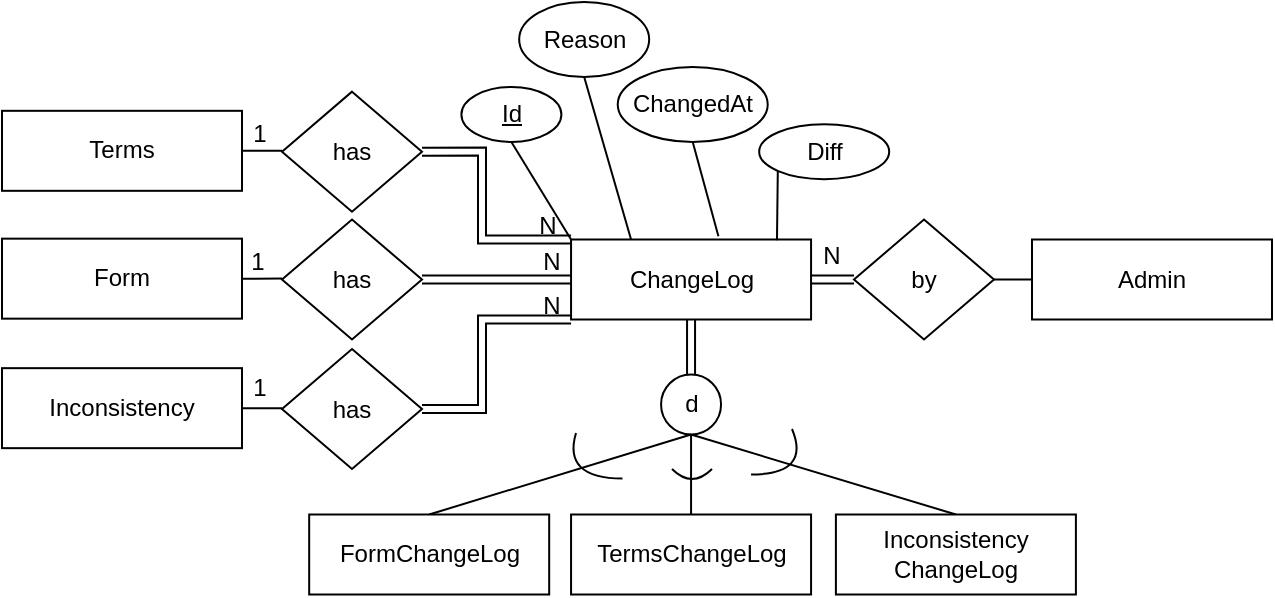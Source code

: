 <mxfile version="24.7.5">
  <diagram name="Page-1" id="GbAZ9pCAOmejJWQMQUB9">
    <mxGraphModel dx="1050" dy="565" grid="1" gridSize="10" guides="1" tooltips="1" connect="1" arrows="1" fold="1" page="1" pageScale="1" pageWidth="827" pageHeight="1169" math="0" shadow="0">
      <root>
        <mxCell id="0" />
        <mxCell id="1" parent="0" />
        <mxCell id="z9wDW5BicYT2UsKiLwsP-1" style="edgeStyle=orthogonalEdgeStyle;rounded=0;orthogonalLoop=1;jettySize=auto;html=1;exitX=1;exitY=0.5;exitDx=0;exitDy=0;entryX=0;entryY=0.5;entryDx=0;entryDy=0;endArrow=none;endFill=0;" edge="1" parent="1" source="z9wDW5BicYT2UsKiLwsP-2" target="z9wDW5BicYT2UsKiLwsP-6">
          <mxGeometry relative="1" as="geometry" />
        </mxCell>
        <mxCell id="z9wDW5BicYT2UsKiLwsP-2" value="Form" style="rounded=0;whiteSpace=wrap;html=1;" vertex="1" parent="1">
          <mxGeometry x="110" y="258.33" width="120" height="40" as="geometry" />
        </mxCell>
        <mxCell id="z9wDW5BicYT2UsKiLwsP-3" style="edgeStyle=orthogonalEdgeStyle;rounded=0;orthogonalLoop=1;jettySize=auto;html=1;exitX=1;exitY=0.5;exitDx=0;exitDy=0;entryX=0;entryY=0.5;entryDx=0;entryDy=0;endArrow=none;endFill=0;" edge="1" parent="1" source="z9wDW5BicYT2UsKiLwsP-4" target="z9wDW5BicYT2UsKiLwsP-32">
          <mxGeometry relative="1" as="geometry" />
        </mxCell>
        <mxCell id="z9wDW5BicYT2UsKiLwsP-4" value="Inconsistency" style="rounded=0;whiteSpace=wrap;html=1;" vertex="1" parent="1">
          <mxGeometry x="110.0" y="323.08" width="120" height="40" as="geometry" />
        </mxCell>
        <mxCell id="z9wDW5BicYT2UsKiLwsP-5" style="edgeStyle=orthogonalEdgeStyle;rounded=0;orthogonalLoop=1;jettySize=auto;html=1;exitX=1;exitY=0.5;exitDx=0;exitDy=0;entryX=0;entryY=0.5;entryDx=0;entryDy=0;endArrow=none;endFill=0;shape=link;" edge="1" parent="1" source="z9wDW5BicYT2UsKiLwsP-6" target="z9wDW5BicYT2UsKiLwsP-12">
          <mxGeometry relative="1" as="geometry">
            <mxPoint x="235" y="-426.5" as="targetPoint" />
            <Array as="points" />
          </mxGeometry>
        </mxCell>
        <mxCell id="z9wDW5BicYT2UsKiLwsP-6" value="has" style="rhombus;whiteSpace=wrap;html=1;" vertex="1" parent="1">
          <mxGeometry x="250" y="248.75" width="70" height="60" as="geometry" />
        </mxCell>
        <mxCell id="z9wDW5BicYT2UsKiLwsP-7" value="1" style="text;html=1;align=center;verticalAlign=middle;whiteSpace=wrap;rounded=0;" vertex="1" parent="1">
          <mxGeometry x="233.0" y="264.91" width="10" height="10.17" as="geometry" />
        </mxCell>
        <mxCell id="z9wDW5BicYT2UsKiLwsP-8" value="N" style="text;html=1;align=center;verticalAlign=middle;whiteSpace=wrap;rounded=0;" vertex="1" parent="1">
          <mxGeometry x="379.7" y="265.33" width="10" height="10.17" as="geometry" />
        </mxCell>
        <mxCell id="z9wDW5BicYT2UsKiLwsP-9" style="rounded=0;orthogonalLoop=1;jettySize=auto;html=1;exitX=0.25;exitY=0;exitDx=0;exitDy=0;entryX=0.5;entryY=1;entryDx=0;entryDy=0;endArrow=none;endFill=0;" edge="1" parent="1" source="z9wDW5BicYT2UsKiLwsP-12" target="z9wDW5BicYT2UsKiLwsP-22">
          <mxGeometry relative="1" as="geometry" />
        </mxCell>
        <mxCell id="z9wDW5BicYT2UsKiLwsP-10" style="rounded=0;orthogonalLoop=1;jettySize=auto;html=1;exitX=0.5;exitY=1;exitDx=0;exitDy=0;entryX=0.5;entryY=0;entryDx=0;entryDy=0;endArrow=none;endFill=0;shape=link;" edge="1" parent="1" source="z9wDW5BicYT2UsKiLwsP-12" target="z9wDW5BicYT2UsKiLwsP-15">
          <mxGeometry relative="1" as="geometry" />
        </mxCell>
        <mxCell id="z9wDW5BicYT2UsKiLwsP-11" style="edgeStyle=orthogonalEdgeStyle;rounded=0;orthogonalLoop=1;jettySize=auto;html=1;exitX=1;exitY=0.5;exitDx=0;exitDy=0;entryX=0;entryY=0.5;entryDx=0;entryDy=0;shape=link;" edge="1" parent="1" source="z9wDW5BicYT2UsKiLwsP-12" target="z9wDW5BicYT2UsKiLwsP-42">
          <mxGeometry relative="1" as="geometry" />
        </mxCell>
        <mxCell id="z9wDW5BicYT2UsKiLwsP-12" value="&lt;div&gt;&lt;span style=&quot;background-color: initial;&quot;&gt;ChangeLog&lt;/span&gt;&lt;br&gt;&lt;/div&gt;" style="rounded=0;whiteSpace=wrap;html=1;" vertex="1" parent="1">
          <mxGeometry x="394.53" y="258.75" width="120" height="40" as="geometry" />
        </mxCell>
        <mxCell id="z9wDW5BicYT2UsKiLwsP-13" style="rounded=0;orthogonalLoop=1;jettySize=auto;html=1;exitX=0.5;exitY=1;exitDx=0;exitDy=0;entryX=0.5;entryY=0;entryDx=0;entryDy=0;endArrow=none;endFill=0;" edge="1" parent="1" source="z9wDW5BicYT2UsKiLwsP-15" target="z9wDW5BicYT2UsKiLwsP-18">
          <mxGeometry relative="1" as="geometry" />
        </mxCell>
        <mxCell id="z9wDW5BicYT2UsKiLwsP-14" style="rounded=0;orthogonalLoop=1;jettySize=auto;html=1;exitX=0.5;exitY=1;exitDx=0;exitDy=0;entryX=0.5;entryY=0;entryDx=0;entryDy=0;endArrow=none;endFill=0;" edge="1" parent="1" source="z9wDW5BicYT2UsKiLwsP-15" target="z9wDW5BicYT2UsKiLwsP-39">
          <mxGeometry relative="1" as="geometry" />
        </mxCell>
        <mxCell id="z9wDW5BicYT2UsKiLwsP-15" value="d" style="ellipse;whiteSpace=wrap;html=1;aspect=fixed;" vertex="1" parent="1">
          <mxGeometry x="439.53" y="326.25" width="30" height="30" as="geometry" />
        </mxCell>
        <mxCell id="z9wDW5BicYT2UsKiLwsP-16" style="rounded=0;orthogonalLoop=1;jettySize=auto;html=1;exitX=0.5;exitY=0;exitDx=0;exitDy=0;entryX=0.5;entryY=1;entryDx=0;entryDy=0;endArrow=none;endFill=0;" edge="1" parent="1" source="z9wDW5BicYT2UsKiLwsP-17" target="z9wDW5BicYT2UsKiLwsP-15">
          <mxGeometry relative="1" as="geometry" />
        </mxCell>
        <mxCell id="z9wDW5BicYT2UsKiLwsP-17" value="FormChangeLog" style="rounded=0;whiteSpace=wrap;html=1;" vertex="1" parent="1">
          <mxGeometry x="263.59" y="396.25" width="120" height="40" as="geometry" />
        </mxCell>
        <mxCell id="z9wDW5BicYT2UsKiLwsP-18" value="TermsChangeLog" style="rounded=0;whiteSpace=wrap;html=1;" vertex="1" parent="1">
          <mxGeometry x="394.53" y="396.25" width="120" height="40" as="geometry" />
        </mxCell>
        <mxCell id="z9wDW5BicYT2UsKiLwsP-19" style="rounded=0;orthogonalLoop=1;jettySize=auto;html=1;entryX=0;entryY=1;entryDx=0;entryDy=0;endArrow=none;endFill=0;exitX=0.858;exitY=0.008;exitDx=0;exitDy=0;exitPerimeter=0;" edge="1" parent="1" source="z9wDW5BicYT2UsKiLwsP-12" target="z9wDW5BicYT2UsKiLwsP-25">
          <mxGeometry relative="1" as="geometry">
            <mxPoint x="544.53" y="286.25" as="sourcePoint" />
          </mxGeometry>
        </mxCell>
        <mxCell id="z9wDW5BicYT2UsKiLwsP-20" style="rounded=0;orthogonalLoop=1;jettySize=auto;html=1;exitX=0.5;exitY=1;exitDx=0;exitDy=0;entryX=0;entryY=0;entryDx=0;entryDy=0;endArrow=none;endFill=0;" edge="1" parent="1" source="z9wDW5BicYT2UsKiLwsP-21" target="z9wDW5BicYT2UsKiLwsP-12">
          <mxGeometry relative="1" as="geometry">
            <mxPoint x="102.53" y="576.25" as="targetPoint" />
          </mxGeometry>
        </mxCell>
        <mxCell id="z9wDW5BicYT2UsKiLwsP-21" value="&lt;u&gt;Id&lt;/u&gt;" style="ellipse;whiteSpace=wrap;html=1;" vertex="1" parent="1">
          <mxGeometry x="339.7" y="182.5" width="50" height="27.5" as="geometry" />
        </mxCell>
        <mxCell id="z9wDW5BicYT2UsKiLwsP-22" value="Reason" style="ellipse;whiteSpace=wrap;html=1;" vertex="1" parent="1">
          <mxGeometry x="368.59" y="140" width="65" height="37.5" as="geometry" />
        </mxCell>
        <mxCell id="z9wDW5BicYT2UsKiLwsP-23" style="rounded=0;orthogonalLoop=1;jettySize=auto;html=1;exitX=0.5;exitY=1;exitDx=0;exitDy=0;entryX=0.614;entryY=-0.042;entryDx=0;entryDy=0;endArrow=none;endFill=0;entryPerimeter=0;" edge="1" parent="1" source="z9wDW5BicYT2UsKiLwsP-24" target="z9wDW5BicYT2UsKiLwsP-12">
          <mxGeometry relative="1" as="geometry" />
        </mxCell>
        <mxCell id="z9wDW5BicYT2UsKiLwsP-24" value="ChangedAt" style="ellipse;whiteSpace=wrap;html=1;" vertex="1" parent="1">
          <mxGeometry x="417.86" y="172.5" width="75" height="37.5" as="geometry" />
        </mxCell>
        <mxCell id="z9wDW5BicYT2UsKiLwsP-25" value="Diff" style="ellipse;whiteSpace=wrap;html=1;" vertex="1" parent="1">
          <mxGeometry x="488.59" y="201.08" width="65" height="27.5" as="geometry" />
        </mxCell>
        <mxCell id="z9wDW5BicYT2UsKiLwsP-26" value="" style="endArrow=none;html=1;rounded=0;curved=1;" edge="1" parent="1">
          <mxGeometry width="50" height="50" relative="1" as="geometry">
            <mxPoint x="420.23" y="378.25" as="sourcePoint" />
            <mxPoint x="397" y="355.5" as="targetPoint" />
            <Array as="points">
              <mxPoint x="390.23" y="378.25" />
            </Array>
          </mxGeometry>
        </mxCell>
        <mxCell id="z9wDW5BicYT2UsKiLwsP-27" value="" style="endArrow=none;html=1;rounded=0;curved=1;" edge="1" parent="1">
          <mxGeometry width="50" height="50" relative="1" as="geometry">
            <mxPoint x="484.53" y="376.25" as="sourcePoint" />
            <mxPoint x="505" y="353.5" as="targetPoint" />
            <Array as="points">
              <mxPoint x="514.53" y="376.25" />
            </Array>
          </mxGeometry>
        </mxCell>
        <mxCell id="z9wDW5BicYT2UsKiLwsP-28" style="edgeStyle=orthogonalEdgeStyle;rounded=0;orthogonalLoop=1;jettySize=auto;html=1;exitX=1;exitY=0.5;exitDx=0;exitDy=0;entryX=0;entryY=0;entryDx=0;entryDy=0;shape=link;" edge="1" parent="1" source="z9wDW5BicYT2UsKiLwsP-29" target="z9wDW5BicYT2UsKiLwsP-12">
          <mxGeometry relative="1" as="geometry">
            <Array as="points">
              <mxPoint x="350" y="215" />
              <mxPoint x="350" y="259" />
            </Array>
          </mxGeometry>
        </mxCell>
        <mxCell id="z9wDW5BicYT2UsKiLwsP-29" value="has" style="rhombus;whiteSpace=wrap;html=1;" vertex="1" parent="1">
          <mxGeometry x="250.0" y="184.83" width="70" height="60" as="geometry" />
        </mxCell>
        <mxCell id="z9wDW5BicYT2UsKiLwsP-30" value="N" style="text;html=1;align=center;verticalAlign=middle;whiteSpace=wrap;rounded=0;" vertex="1" parent="1">
          <mxGeometry x="378.23" y="246.58" width="10" height="10.17" as="geometry" />
        </mxCell>
        <mxCell id="z9wDW5BicYT2UsKiLwsP-31" style="edgeStyle=orthogonalEdgeStyle;rounded=0;orthogonalLoop=1;jettySize=auto;html=1;exitX=1;exitY=0.5;exitDx=0;exitDy=0;entryX=0;entryY=1;entryDx=0;entryDy=0;endArrow=none;endFill=0;shape=link;" edge="1" parent="1" source="z9wDW5BicYT2UsKiLwsP-32" target="z9wDW5BicYT2UsKiLwsP-12">
          <mxGeometry relative="1" as="geometry">
            <Array as="points">
              <mxPoint x="350" y="344" />
              <mxPoint x="350" y="299" />
            </Array>
          </mxGeometry>
        </mxCell>
        <mxCell id="z9wDW5BicYT2UsKiLwsP-32" value="has" style="rhombus;whiteSpace=wrap;html=1;" vertex="1" parent="1">
          <mxGeometry x="250.0" y="313.5" width="70" height="60" as="geometry" />
        </mxCell>
        <mxCell id="z9wDW5BicYT2UsKiLwsP-33" value="N" style="text;html=1;align=center;verticalAlign=middle;whiteSpace=wrap;rounded=0;" vertex="1" parent="1">
          <mxGeometry x="379.7" y="286.58" width="10" height="10.17" as="geometry" />
        </mxCell>
        <mxCell id="z9wDW5BicYT2UsKiLwsP-34" value="Admin" style="rounded=0;whiteSpace=wrap;html=1;" vertex="1" parent="1">
          <mxGeometry x="625" y="258.75" width="120" height="40" as="geometry" />
        </mxCell>
        <mxCell id="z9wDW5BicYT2UsKiLwsP-35" style="edgeStyle=orthogonalEdgeStyle;rounded=0;orthogonalLoop=1;jettySize=auto;html=1;exitX=1;exitY=0.5;exitDx=0;exitDy=0;entryX=0;entryY=0.5;entryDx=0;entryDy=0;endArrow=none;endFill=0;" edge="1" parent="1" source="z9wDW5BicYT2UsKiLwsP-36" target="z9wDW5BicYT2UsKiLwsP-29">
          <mxGeometry relative="1" as="geometry" />
        </mxCell>
        <mxCell id="z9wDW5BicYT2UsKiLwsP-36" value="Terms" style="rounded=0;whiteSpace=wrap;html=1;" vertex="1" parent="1">
          <mxGeometry x="110" y="194.41" width="120" height="40" as="geometry" />
        </mxCell>
        <mxCell id="z9wDW5BicYT2UsKiLwsP-37" value="1" style="text;html=1;align=center;verticalAlign=middle;whiteSpace=wrap;rounded=0;" vertex="1" parent="1">
          <mxGeometry x="235.0" y="200.66" width="8" height="10" as="geometry" />
        </mxCell>
        <mxCell id="z9wDW5BicYT2UsKiLwsP-38" value="1" style="text;html=1;align=center;verticalAlign=middle;whiteSpace=wrap;rounded=0;" vertex="1" parent="1">
          <mxGeometry x="235" y="323.08" width="8" height="19.75" as="geometry" />
        </mxCell>
        <mxCell id="z9wDW5BicYT2UsKiLwsP-39" value="Inconsistency&lt;div&gt;ChangeLog&lt;/div&gt;" style="rounded=0;whiteSpace=wrap;html=1;" vertex="1" parent="1">
          <mxGeometry x="526.95" y="396.25" width="120" height="40" as="geometry" />
        </mxCell>
        <mxCell id="z9wDW5BicYT2UsKiLwsP-40" value="" style="endArrow=none;html=1;rounded=0;curved=1;" edge="1" parent="1">
          <mxGeometry width="50" height="50" relative="1" as="geometry">
            <mxPoint x="445" y="373.5" as="sourcePoint" />
            <mxPoint x="465" y="373.5" as="targetPoint" />
            <Array as="points">
              <mxPoint x="455" y="383.5" />
            </Array>
          </mxGeometry>
        </mxCell>
        <mxCell id="z9wDW5BicYT2UsKiLwsP-41" style="edgeStyle=orthogonalEdgeStyle;rounded=0;orthogonalLoop=1;jettySize=auto;html=1;exitX=1;exitY=0.5;exitDx=0;exitDy=0;entryX=0;entryY=0.5;entryDx=0;entryDy=0;endArrow=none;endFill=0;" edge="1" parent="1" source="z9wDW5BicYT2UsKiLwsP-42" target="z9wDW5BicYT2UsKiLwsP-34">
          <mxGeometry relative="1" as="geometry" />
        </mxCell>
        <mxCell id="z9wDW5BicYT2UsKiLwsP-42" value="by" style="rhombus;whiteSpace=wrap;html=1;" vertex="1" parent="1">
          <mxGeometry x="536.0" y="248.75" width="70" height="60" as="geometry" />
        </mxCell>
        <mxCell id="z9wDW5BicYT2UsKiLwsP-43" value="N" style="text;html=1;align=center;verticalAlign=middle;whiteSpace=wrap;rounded=0;" vertex="1" parent="1">
          <mxGeometry x="519.7" y="262" width="10" height="10.17" as="geometry" />
        </mxCell>
      </root>
    </mxGraphModel>
  </diagram>
</mxfile>
